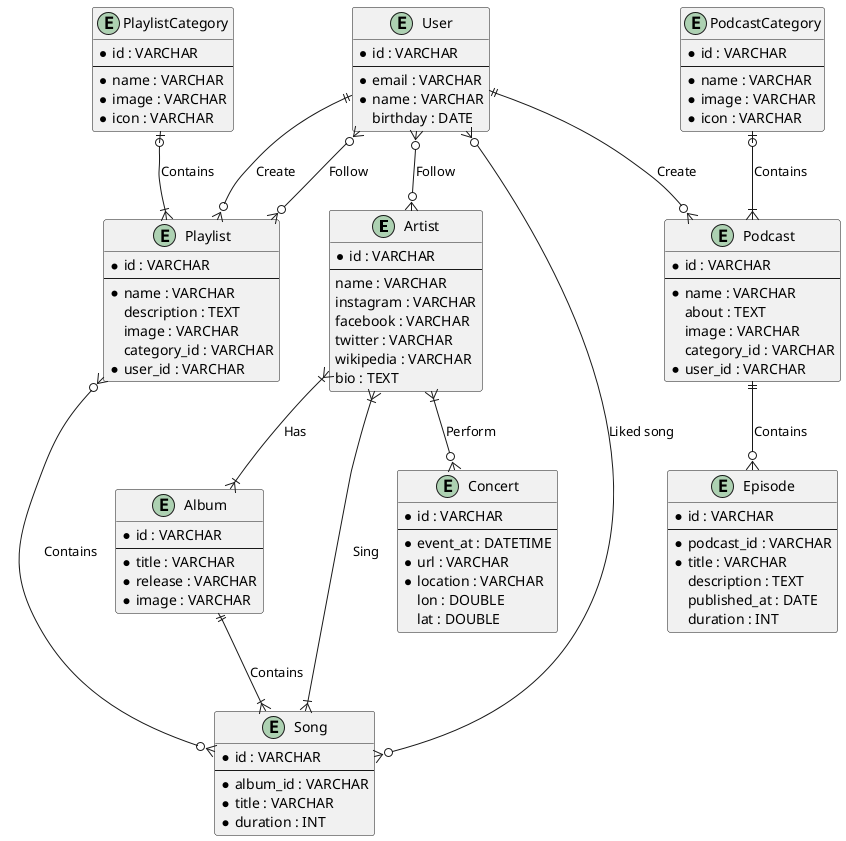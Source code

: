 @startuml
entity Artist{
    * id : VARCHAR
    --
    name : VARCHAR
    instagram : VARCHAR
    facebook : VARCHAR
    twitter : VARCHAR
    wikipedia : VARCHAR
    bio : TEXT
}

entity Album{
    * id : VARCHAR
    --
    * title : VARCHAR
    * release : VARCHAR
    * image : VARCHAR
}

entity Song{
    * id : VARCHAR
    --
    * album_id : VARCHAR
    * title : VARCHAR
    * duration : INT
}

entity PlaylistCategory{
    * id : VARCHAR
    --
    * name : VARCHAR
    * image : VARCHAR
    * icon : VARCHAR
}

entity Playlist{
    * id : VARCHAR
    --
    * name : VARCHAR
    description : TEXT
    image : VARCHAR
    category_id : VARCHAR
    *user_id : VARCHAR
}

entity PodcastCategory{
    * id : VARCHAR
    --
    * name : VARCHAR
    * image : VARCHAR
    * icon : VARCHAR
}

entity Podcast{
    * id : VARCHAR
    --
    * name : VARCHAR
    about : TEXT
    image : VARCHAR
    category_id : VARCHAR
    * user_id : VARCHAR
}

entity Episode{
    * id : VARCHAR
    --
    * podcast_id : VARCHAR
    * title : VARCHAR
    description : TEXT
    published_at : DATE
    duration : INT
}

entity User{
    * id : VARCHAR
    --
    * email : VARCHAR
    * name : VARCHAR
    birthday : DATE
}

entity Concert{
    * id : VARCHAR
    --
    * event_at : DATETIME
    * url : VARCHAR
    * location : VARCHAR
    lon : DOUBLE
    lat : DOUBLE
}

Artist }|--|{ Album : Has

Album ||--|{ Song : Contains

Artist }|--|{ Song : Sing

PlaylistCategory |o--|{ Playlist : Contains

User ||--o{ Playlist : Create

Playlist }o--o{ Song : Contains

PodcastCategory |o--|{ Podcast : Contains

User ||--o{ Podcast : Create

Podcast ||--o{ Episode : Contains

Artist }|--o{ Concert : Perform

User }o--o{ Artist : Follow

User }o--o{ Song : Liked song

User }o--o{ Playlist : Follow
@enduml